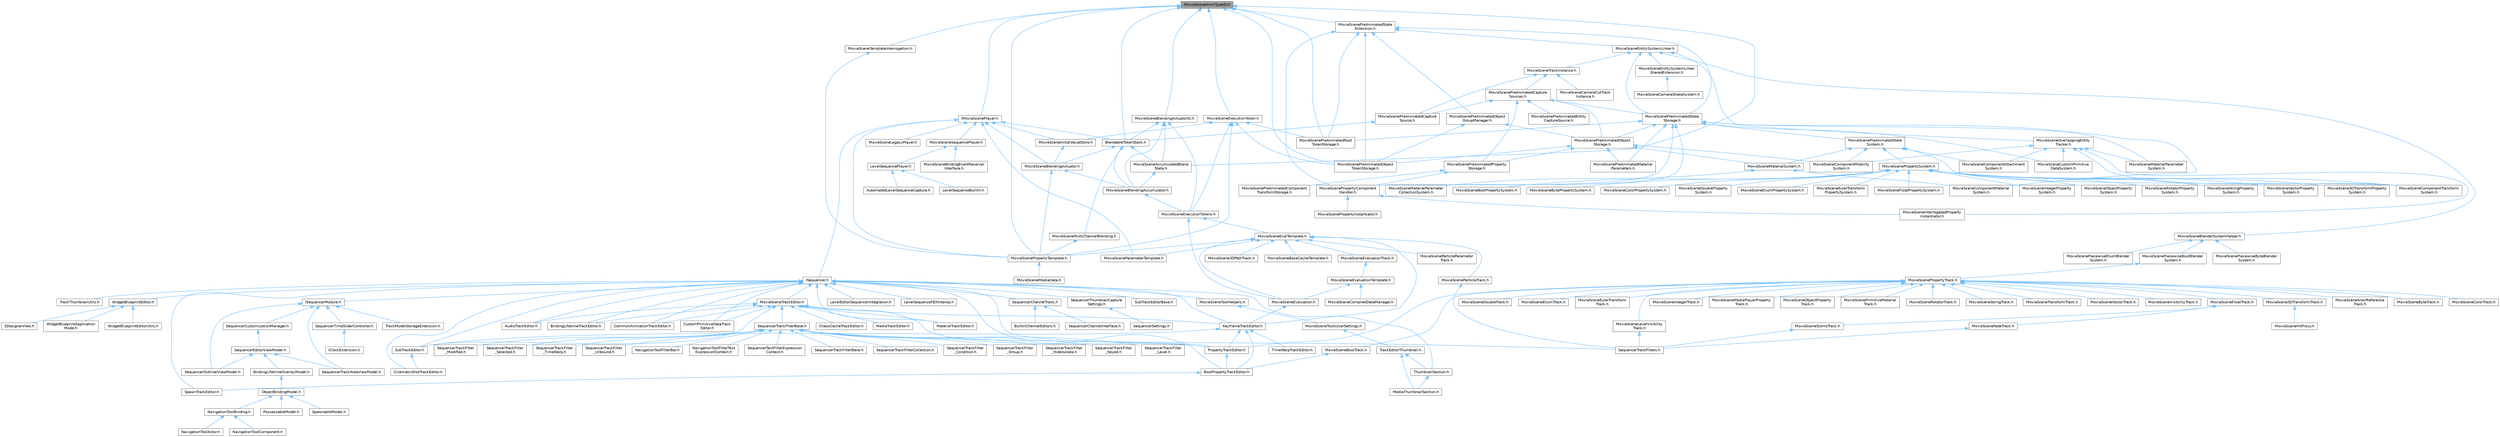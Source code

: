 digraph "MovieSceneAnimTypeID.h"
{
 // INTERACTIVE_SVG=YES
 // LATEX_PDF_SIZE
  bgcolor="transparent";
  edge [fontname=Helvetica,fontsize=10,labelfontname=Helvetica,labelfontsize=10];
  node [fontname=Helvetica,fontsize=10,shape=box,height=0.2,width=0.4];
  Node1 [id="Node000001",label="MovieSceneAnimTypeID.h",height=0.2,width=0.4,color="gray40", fillcolor="grey60", style="filled", fontcolor="black",tooltip=" "];
  Node1 -> Node2 [id="edge1_Node000001_Node000002",dir="back",color="steelblue1",style="solid",tooltip=" "];
  Node2 [id="Node000002",label="BlendableTokenStack.h",height=0.2,width=0.4,color="grey40", fillcolor="white", style="filled",URL="$de/d3e/BlendableTokenStack_8h.html",tooltip=" "];
  Node2 -> Node3 [id="edge2_Node000002_Node000003",dir="back",color="steelblue1",style="solid",tooltip=" "];
  Node3 [id="Node000003",label="MovieSceneAccumulatedBlend\lState.h",height=0.2,width=0.4,color="grey40", fillcolor="white", style="filled",URL="$d6/d13/MovieSceneAccumulatedBlendState_8h.html",tooltip=" "];
  Node3 -> Node4 [id="edge3_Node000003_Node000004",dir="back",color="steelblue1",style="solid",tooltip=" "];
  Node4 [id="Node000004",label="MovieSceneBlendingAccumulator.h",height=0.2,width=0.4,color="grey40", fillcolor="white", style="filled",URL="$db/dc1/MovieSceneBlendingAccumulator_8h.html",tooltip=" "];
  Node4 -> Node5 [id="edge4_Node000004_Node000005",dir="back",color="steelblue1",style="solid",tooltip=" "];
  Node5 [id="Node000005",label="MovieSceneExecutionTokens.h",height=0.2,width=0.4,color="grey40", fillcolor="white", style="filled",URL="$d7/dd2/MovieSceneExecutionTokens_8h.html",tooltip=" "];
  Node5 -> Node6 [id="edge5_Node000005_Node000006",dir="back",color="steelblue1",style="solid",tooltip=" "];
  Node6 [id="Node000006",label="MovieSceneEvalTemplate.h",height=0.2,width=0.4,color="grey40", fillcolor="white", style="filled",URL="$d2/d6c/MovieSceneEvalTemplate_8h.html",tooltip=" "];
  Node6 -> Node7 [id="edge6_Node000006_Node000007",dir="back",color="steelblue1",style="solid",tooltip=" "];
  Node7 [id="Node000007",label="KeyframeTrackEditor.h",height=0.2,width=0.4,color="grey40", fillcolor="white", style="filled",URL="$dd/d47/KeyframeTrackEditor_8h.html",tooltip=" "];
  Node7 -> Node8 [id="edge7_Node000007_Node000008",dir="back",color="steelblue1",style="solid",tooltip=" "];
  Node8 [id="Node000008",label="BoolPropertyTrackEditor.h",height=0.2,width=0.4,color="grey40", fillcolor="white", style="filled",URL="$db/d07/BoolPropertyTrackEditor_8h.html",tooltip=" "];
  Node8 -> Node9 [id="edge8_Node000008_Node000009",dir="back",color="steelblue1",style="solid",tooltip=" "];
  Node9 [id="Node000009",label="SpawnTrackEditor.h",height=0.2,width=0.4,color="grey40", fillcolor="white", style="filled",URL="$d5/dac/SpawnTrackEditor_8h.html",tooltip=" "];
  Node7 -> Node10 [id="edge9_Node000007_Node000010",dir="back",color="steelblue1",style="solid",tooltip=" "];
  Node10 [id="Node000010",label="PropertyTrackEditor.h",height=0.2,width=0.4,color="grey40", fillcolor="white", style="filled",URL="$da/d9a/PropertyTrackEditor_8h.html",tooltip=" "];
  Node10 -> Node8 [id="edge10_Node000010_Node000008",dir="back",color="steelblue1",style="solid",tooltip=" "];
  Node7 -> Node11 [id="edge11_Node000007_Node000011",dir="back",color="steelblue1",style="solid",tooltip=" "];
  Node11 [id="Node000011",label="SubTrackEditor.h",height=0.2,width=0.4,color="grey40", fillcolor="white", style="filled",URL="$d8/d5b/SubTrackEditor_8h.html",tooltip=" "];
  Node11 -> Node12 [id="edge12_Node000011_Node000012",dir="back",color="steelblue1",style="solid",tooltip=" "];
  Node12 [id="Node000012",label="CinematicShotTrackEditor.h",height=0.2,width=0.4,color="grey40", fillcolor="white", style="filled",URL="$d3/d0c/CinematicShotTrackEditor_8h.html",tooltip=" "];
  Node7 -> Node13 [id="edge13_Node000007_Node000013",dir="back",color="steelblue1",style="solid",tooltip=" "];
  Node13 [id="Node000013",label="TimeWarpTrackEditor.h",height=0.2,width=0.4,color="grey40", fillcolor="white", style="filled",URL="$dc/d2e/TimeWarpTrackEditor_8h.html",tooltip=" "];
  Node6 -> Node14 [id="edge14_Node000006_Node000014",dir="back",color="steelblue1",style="solid",tooltip=" "];
  Node14 [id="Node000014",label="MovieScene3DPathTrack.h",height=0.2,width=0.4,color="grey40", fillcolor="white", style="filled",URL="$d3/d57/MovieScene3DPathTrack_8h.html",tooltip=" "];
  Node6 -> Node15 [id="edge15_Node000006_Node000015",dir="back",color="steelblue1",style="solid",tooltip=" "];
  Node15 [id="Node000015",label="MovieSceneBaseCacheTemplate.h",height=0.2,width=0.4,color="grey40", fillcolor="white", style="filled",URL="$da/d0b/MovieSceneBaseCacheTemplate_8h.html",tooltip=" "];
  Node6 -> Node16 [id="edge16_Node000006_Node000016",dir="back",color="steelblue1",style="solid",tooltip=" "];
  Node16 [id="Node000016",label="MovieSceneEvaluation.h",height=0.2,width=0.4,color="grey40", fillcolor="white", style="filled",URL="$dc/ded/MovieSceneEvaluation_8h.html",tooltip=" "];
  Node16 -> Node7 [id="edge17_Node000016_Node000007",dir="back",color="steelblue1",style="solid",tooltip=" "];
  Node6 -> Node17 [id="edge18_Node000006_Node000017",dir="back",color="steelblue1",style="solid",tooltip=" "];
  Node17 [id="Node000017",label="MovieSceneEvaluationTrack.h",height=0.2,width=0.4,color="grey40", fillcolor="white", style="filled",URL="$d1/de1/MovieSceneEvaluationTrack_8h.html",tooltip=" "];
  Node17 -> Node18 [id="edge19_Node000017_Node000018",dir="back",color="steelblue1",style="solid",tooltip=" "];
  Node18 [id="Node000018",label="MovieSceneEvaluationTemplate.h",height=0.2,width=0.4,color="grey40", fillcolor="white", style="filled",URL="$d9/d34/MovieSceneEvaluationTemplate_8h.html",tooltip=" "];
  Node18 -> Node19 [id="edge20_Node000018_Node000019",dir="back",color="steelblue1",style="solid",tooltip=" "];
  Node19 [id="Node000019",label="MovieSceneCompiledDataManager.h",height=0.2,width=0.4,color="grey40", fillcolor="white", style="filled",URL="$d7/d59/MovieSceneCompiledDataManager_8h.html",tooltip=" "];
  Node18 -> Node16 [id="edge21_Node000018_Node000016",dir="back",color="steelblue1",style="solid",tooltip=" "];
  Node6 -> Node20 [id="edge22_Node000006_Node000020",dir="back",color="steelblue1",style="solid",tooltip=" "];
  Node20 [id="Node000020",label="MovieSceneParameterTemplate.h",height=0.2,width=0.4,color="grey40", fillcolor="white", style="filled",URL="$d9/df3/MovieSceneParameterTemplate_8h.html",tooltip=" "];
  Node6 -> Node21 [id="edge23_Node000006_Node000021",dir="back",color="steelblue1",style="solid",tooltip=" "];
  Node21 [id="Node000021",label="MovieSceneParticleParameter\lTrack.h",height=0.2,width=0.4,color="grey40", fillcolor="white", style="filled",URL="$d2/d09/MovieSceneParticleParameterTrack_8h.html",tooltip=" "];
  Node6 -> Node22 [id="edge24_Node000006_Node000022",dir="back",color="steelblue1",style="solid",tooltip=" "];
  Node22 [id="Node000022",label="MovieSceneParticleTrack.h",height=0.2,width=0.4,color="grey40", fillcolor="white", style="filled",URL="$dd/dba/MovieSceneParticleTrack_8h.html",tooltip=" "];
  Node22 -> Node23 [id="edge25_Node000022_Node000023",dir="back",color="steelblue1",style="solid",tooltip=" "];
  Node23 [id="Node000023",label="SequencerTrackFilters.h",height=0.2,width=0.4,color="grey40", fillcolor="white", style="filled",URL="$df/d72/SequencerTrackFilters_8h.html",tooltip=" "];
  Node6 -> Node24 [id="edge26_Node000006_Node000024",dir="back",color="steelblue1",style="solid",tooltip=" "];
  Node24 [id="Node000024",label="MovieScenePropertyTemplate.h",height=0.2,width=0.4,color="grey40", fillcolor="white", style="filled",URL="$d9/d24/MovieScenePropertyTemplate_8h.html",tooltip=" "];
  Node24 -> Node25 [id="edge27_Node000024_Node000025",dir="back",color="steelblue1",style="solid",tooltip=" "];
  Node25 [id="Node000025",label="MovieSceneMediaData.h",height=0.2,width=0.4,color="grey40", fillcolor="white", style="filled",URL="$de/db0/MovieSceneMediaData_8h.html",tooltip=" "];
  Node5 -> Node16 [id="edge28_Node000005_Node000016",dir="back",color="steelblue1",style="solid",tooltip=" "];
  Node2 -> Node4 [id="edge29_Node000002_Node000004",dir="back",color="steelblue1",style="solid",tooltip=" "];
  Node2 -> Node26 [id="edge30_Node000002_Node000026",dir="back",color="steelblue1",style="solid",tooltip=" "];
  Node26 [id="Node000026",label="MovieSceneBlendingActuator.h",height=0.2,width=0.4,color="grey40", fillcolor="white", style="filled",URL="$d8/d5a/MovieSceneBlendingActuator_8h.html",tooltip=" "];
  Node26 -> Node4 [id="edge31_Node000026_Node000004",dir="back",color="steelblue1",style="solid",tooltip=" "];
  Node26 -> Node24 [id="edge32_Node000026_Node000024",dir="back",color="steelblue1",style="solid",tooltip=" "];
  Node2 -> Node27 [id="edge33_Node000002_Node000027",dir="back",color="steelblue1",style="solid",tooltip=" "];
  Node27 [id="Node000027",label="MovieSceneMultiChannelBlending.h",height=0.2,width=0.4,color="grey40", fillcolor="white", style="filled",URL="$d7/d5d/MovieSceneMultiChannelBlending_8h.html",tooltip=" "];
  Node27 -> Node24 [id="edge34_Node000027_Node000024",dir="back",color="steelblue1",style="solid",tooltip=" "];
  Node1 -> Node28 [id="edge35_Node000001_Node000028",dir="back",color="steelblue1",style="solid",tooltip=" "];
  Node28 [id="Node000028",label="IMovieScenePlayer.h",height=0.2,width=0.4,color="grey40", fillcolor="white", style="filled",URL="$d3/d25/IMovieScenePlayer_8h.html",tooltip=" "];
  Node28 -> Node2 [id="edge36_Node000028_Node000002",dir="back",color="steelblue1",style="solid",tooltip=" "];
  Node28 -> Node29 [id="edge37_Node000028_Node000029",dir="back",color="steelblue1",style="solid",tooltip=" "];
  Node29 [id="Node000029",label="ISequencer.h",height=0.2,width=0.4,color="grey40", fillcolor="white", style="filled",URL="$d7/d1d/ISequencer_8h.html",tooltip=" "];
  Node29 -> Node30 [id="edge38_Node000029_Node000030",dir="back",color="steelblue1",style="solid",tooltip=" "];
  Node30 [id="Node000030",label="AudioTrackEditor.h",height=0.2,width=0.4,color="grey40", fillcolor="white", style="filled",URL="$dd/d96/AudioTrackEditor_8h.html",tooltip=" "];
  Node29 -> Node31 [id="edge39_Node000029_Node000031",dir="back",color="steelblue1",style="solid",tooltip=" "];
  Node31 [id="Node000031",label="BindingLifetimeTrackEditor.h",height=0.2,width=0.4,color="grey40", fillcolor="white", style="filled",URL="$db/d3c/BindingLifetimeTrackEditor_8h.html",tooltip=" "];
  Node29 -> Node8 [id="edge40_Node000029_Node000008",dir="back",color="steelblue1",style="solid",tooltip=" "];
  Node29 -> Node12 [id="edge41_Node000029_Node000012",dir="back",color="steelblue1",style="solid",tooltip=" "];
  Node29 -> Node32 [id="edge42_Node000029_Node000032",dir="back",color="steelblue1",style="solid",tooltip=" "];
  Node32 [id="Node000032",label="CommonAnimationTrackEditor.h",height=0.2,width=0.4,color="grey40", fillcolor="white", style="filled",URL="$d9/d6e/CommonAnimationTrackEditor_8h.html",tooltip=" "];
  Node29 -> Node33 [id="edge43_Node000029_Node000033",dir="back",color="steelblue1",style="solid",tooltip=" "];
  Node33 [id="Node000033",label="CustomPrimitiveDataTrack\lEditor.h",height=0.2,width=0.4,color="grey40", fillcolor="white", style="filled",URL="$dc/d8f/CustomPrimitiveDataTrackEditor_8h.html",tooltip=" "];
  Node29 -> Node34 [id="edge44_Node000029_Node000034",dir="back",color="steelblue1",style="solid",tooltip=" "];
  Node34 [id="Node000034",label="ISequencerModule.h",height=0.2,width=0.4,color="grey40", fillcolor="white", style="filled",URL="$d7/d3b/ISequencerModule_8h.html",tooltip=" "];
  Node34 -> Node35 [id="edge45_Node000034_Node000035",dir="back",color="steelblue1",style="solid",tooltip=" "];
  Node35 [id="Node000035",label="SequencerCustomizationManager.h",height=0.2,width=0.4,color="grey40", fillcolor="white", style="filled",URL="$dd/dea/SequencerCustomizationManager_8h.html",tooltip=" "];
  Node35 -> Node36 [id="edge46_Node000035_Node000036",dir="back",color="steelblue1",style="solid",tooltip=" "];
  Node36 [id="Node000036",label="SequencerEditorViewModel.h",height=0.2,width=0.4,color="grey40", fillcolor="white", style="filled",URL="$da/d57/SequencerEditorViewModel_8h.html",tooltip=" "];
  Node36 -> Node37 [id="edge47_Node000036_Node000037",dir="back",color="steelblue1",style="solid",tooltip=" "];
  Node37 [id="Node000037",label="BindingLifetimeOverlayModel.h",height=0.2,width=0.4,color="grey40", fillcolor="white", style="filled",URL="$d2/d69/BindingLifetimeOverlayModel_8h.html",tooltip=" "];
  Node37 -> Node38 [id="edge48_Node000037_Node000038",dir="back",color="steelblue1",style="solid",tooltip=" "];
  Node38 [id="Node000038",label="ObjectBindingModel.h",height=0.2,width=0.4,color="grey40", fillcolor="white", style="filled",URL="$de/dbc/ObjectBindingModel_8h.html",tooltip=" "];
  Node38 -> Node39 [id="edge49_Node000038_Node000039",dir="back",color="steelblue1",style="solid",tooltip=" "];
  Node39 [id="Node000039",label="NavigationToolBinding.h",height=0.2,width=0.4,color="grey40", fillcolor="white", style="filled",URL="$d0/db5/NavigationToolBinding_8h.html",tooltip=" "];
  Node39 -> Node40 [id="edge50_Node000039_Node000040",dir="back",color="steelblue1",style="solid",tooltip=" "];
  Node40 [id="Node000040",label="NavigationToolActor.h",height=0.2,width=0.4,color="grey40", fillcolor="white", style="filled",URL="$d6/da8/NavigationToolActor_8h.html",tooltip=" "];
  Node39 -> Node41 [id="edge51_Node000039_Node000041",dir="back",color="steelblue1",style="solid",tooltip=" "];
  Node41 [id="Node000041",label="NavigationToolComponent.h",height=0.2,width=0.4,color="grey40", fillcolor="white", style="filled",URL="$d7/dfc/NavigationToolComponent_8h.html",tooltip=" "];
  Node38 -> Node42 [id="edge52_Node000038_Node000042",dir="back",color="steelblue1",style="solid",tooltip=" "];
  Node42 [id="Node000042",label="PossessableModel.h",height=0.2,width=0.4,color="grey40", fillcolor="white", style="filled",URL="$d5/d01/PossessableModel_8h.html",tooltip=" "];
  Node38 -> Node43 [id="edge53_Node000038_Node000043",dir="back",color="steelblue1",style="solid",tooltip=" "];
  Node43 [id="Node000043",label="SpawnableModel.h",height=0.2,width=0.4,color="grey40", fillcolor="white", style="filled",URL="$d0/dd5/SpawnableModel_8h.html",tooltip=" "];
  Node36 -> Node44 [id="edge54_Node000036_Node000044",dir="back",color="steelblue1",style="solid",tooltip=" "];
  Node44 [id="Node000044",label="SequencerOutlinerViewModel.h",height=0.2,width=0.4,color="grey40", fillcolor="white", style="filled",URL="$da/d12/SequencerOutlinerViewModel_8h.html",tooltip=" "];
  Node36 -> Node45 [id="edge55_Node000036_Node000045",dir="back",color="steelblue1",style="solid",tooltip=" "];
  Node45 [id="Node000045",label="SequencerTrackAreaViewModel.h",height=0.2,width=0.4,color="grey40", fillcolor="white", style="filled",URL="$d9/dd2/SequencerTrackAreaViewModel_8h.html",tooltip=" "];
  Node34 -> Node44 [id="edge56_Node000034_Node000044",dir="back",color="steelblue1",style="solid",tooltip=" "];
  Node34 -> Node46 [id="edge57_Node000034_Node000046",dir="back",color="steelblue1",style="solid",tooltip=" "];
  Node46 [id="Node000046",label="SequencerTimeSliderController.h",height=0.2,width=0.4,color="grey40", fillcolor="white", style="filled",URL="$d3/d54/SequencerTimeSliderController_8h.html",tooltip=" "];
  Node46 -> Node47 [id="edge58_Node000046_Node000047",dir="back",color="steelblue1",style="solid",tooltip=" "];
  Node47 [id="Node000047",label="IClockExtension.h",height=0.2,width=0.4,color="grey40", fillcolor="white", style="filled",URL="$d1/d52/IClockExtension_8h.html",tooltip=" "];
  Node34 -> Node45 [id="edge59_Node000034_Node000045",dir="back",color="steelblue1",style="solid",tooltip=" "];
  Node34 -> Node48 [id="edge60_Node000034_Node000048",dir="back",color="steelblue1",style="solid",tooltip=" "];
  Node48 [id="Node000048",label="TrackModelStorageExtension.h",height=0.2,width=0.4,color="grey40", fillcolor="white", style="filled",URL="$d8/d98/TrackModelStorageExtension_8h.html",tooltip=" "];
  Node29 -> Node7 [id="edge61_Node000029_Node000007",dir="back",color="steelblue1",style="solid",tooltip=" "];
  Node29 -> Node49 [id="edge62_Node000029_Node000049",dir="back",color="steelblue1",style="solid",tooltip=" "];
  Node49 [id="Node000049",label="LevelEditorSequencerIntegration.h",height=0.2,width=0.4,color="grey40", fillcolor="white", style="filled",URL="$d5/d15/LevelEditorSequencerIntegration_8h.html",tooltip=" "];
  Node29 -> Node50 [id="edge63_Node000029_Node000050",dir="back",color="steelblue1",style="solid",tooltip=" "];
  Node50 [id="Node000050",label="LevelSequenceFBXInterop.h",height=0.2,width=0.4,color="grey40", fillcolor="white", style="filled",URL="$d7/d4f/LevelSequenceFBXInterop_8h.html",tooltip=" "];
  Node29 -> Node51 [id="edge64_Node000029_Node000051",dir="back",color="steelblue1",style="solid",tooltip=" "];
  Node51 [id="Node000051",label="MaterialTrackEditor.h",height=0.2,width=0.4,color="grey40", fillcolor="white", style="filled",URL="$d1/d9f/MaterialTrackEditor_8h.html",tooltip=" "];
  Node29 -> Node52 [id="edge65_Node000029_Node000052",dir="back",color="steelblue1",style="solid",tooltip=" "];
  Node52 [id="Node000052",label="MovieSceneToolHelpers.h",height=0.2,width=0.4,color="grey40", fillcolor="white", style="filled",URL="$d4/d0e/MovieSceneToolHelpers_8h.html",tooltip=" "];
  Node52 -> Node53 [id="edge66_Node000052_Node000053",dir="back",color="steelblue1",style="solid",tooltip=" "];
  Node53 [id="Node000053",label="MovieSceneToolsUserSettings.h",height=0.2,width=0.4,color="grey40", fillcolor="white", style="filled",URL="$d5/dab/MovieSceneToolsUserSettings_8h.html",tooltip=" "];
  Node53 -> Node54 [id="edge67_Node000053_Node000054",dir="back",color="steelblue1",style="solid",tooltip=" "];
  Node54 [id="Node000054",label="TrackEditorThumbnail.h",height=0.2,width=0.4,color="grey40", fillcolor="white", style="filled",URL="$d6/d44/TrackEditorThumbnail_8h.html",tooltip=" "];
  Node54 -> Node55 [id="edge68_Node000054_Node000055",dir="back",color="steelblue1",style="solid",tooltip=" "];
  Node55 [id="Node000055",label="MediaThumbnailSection.h",height=0.2,width=0.4,color="grey40", fillcolor="white", style="filled",URL="$d8/dfe/MediaThumbnailSection_8h.html",tooltip=" "];
  Node54 -> Node56 [id="edge69_Node000054_Node000056",dir="back",color="steelblue1",style="solid",tooltip=" "];
  Node56 [id="Node000056",label="ThumbnailSection.h",height=0.2,width=0.4,color="grey40", fillcolor="white", style="filled",URL="$de/daf/ThumbnailSection_8h.html",tooltip=" "];
  Node56 -> Node55 [id="edge70_Node000056_Node000055",dir="back",color="steelblue1",style="solid",tooltip=" "];
  Node29 -> Node57 [id="edge71_Node000029_Node000057",dir="back",color="steelblue1",style="solid",tooltip=" "];
  Node57 [id="Node000057",label="MovieSceneTrackEditor.h",height=0.2,width=0.4,color="grey40", fillcolor="white", style="filled",URL="$db/d6c/MovieSceneTrackEditor_8h.html",tooltip=" "];
  Node57 -> Node30 [id="edge72_Node000057_Node000030",dir="back",color="steelblue1",style="solid",tooltip=" "];
  Node57 -> Node31 [id="edge73_Node000057_Node000031",dir="back",color="steelblue1",style="solid",tooltip=" "];
  Node57 -> Node58 [id="edge74_Node000057_Node000058",dir="back",color="steelblue1",style="solid",tooltip=" "];
  Node58 [id="Node000058",label="ChaosCacheTrackEditor.h",height=0.2,width=0.4,color="grey40", fillcolor="white", style="filled",URL="$db/d36/ChaosCacheTrackEditor_8h.html",tooltip=" "];
  Node57 -> Node32 [id="edge75_Node000057_Node000032",dir="back",color="steelblue1",style="solid",tooltip=" "];
  Node57 -> Node33 [id="edge76_Node000057_Node000033",dir="back",color="steelblue1",style="solid",tooltip=" "];
  Node57 -> Node7 [id="edge77_Node000057_Node000007",dir="back",color="steelblue1",style="solid",tooltip=" "];
  Node57 -> Node51 [id="edge78_Node000057_Node000051",dir="back",color="steelblue1",style="solid",tooltip=" "];
  Node57 -> Node59 [id="edge79_Node000057_Node000059",dir="back",color="steelblue1",style="solid",tooltip=" "];
  Node59 [id="Node000059",label="MediaTrackEditor.h",height=0.2,width=0.4,color="grey40", fillcolor="white", style="filled",URL="$d0/d41/MediaTrackEditor_8h.html",tooltip=" "];
  Node57 -> Node10 [id="edge80_Node000057_Node000010",dir="back",color="steelblue1",style="solid",tooltip=" "];
  Node57 -> Node60 [id="edge81_Node000057_Node000060",dir="back",color="steelblue1",style="solid",tooltip=" "];
  Node60 [id="Node000060",label="SequencerTrackFilterBase.h",height=0.2,width=0.4,color="grey40", fillcolor="white", style="filled",URL="$d8/def/Filters_2SequencerTrackFilterBase_8h.html",tooltip=" "];
  Node60 -> Node61 [id="edge82_Node000060_Node000061",dir="back",color="steelblue1",style="solid",tooltip=" "];
  Node61 [id="Node000061",label="NavigationToolFilterBar.h",height=0.2,width=0.4,color="grey40", fillcolor="white", style="filled",URL="$df/d14/NavigationToolFilterBar_8h.html",tooltip=" "];
  Node60 -> Node62 [id="edge83_Node000060_Node000062",dir="back",color="steelblue1",style="solid",tooltip=" "];
  Node62 [id="Node000062",label="NavigationToolFilterText\lExpressionContext.h",height=0.2,width=0.4,color="grey40", fillcolor="white", style="filled",URL="$d8/dd2/NavigationToolFilterTextExpressionContext_8h.html",tooltip=" "];
  Node60 -> Node63 [id="edge84_Node000060_Node000063",dir="back",color="steelblue1",style="solid",tooltip=" "];
  Node63 [id="Node000063",label="SequencerTextFilterExpression\lContext.h",height=0.2,width=0.4,color="grey40", fillcolor="white", style="filled",URL="$d0/d9f/SequencerTextFilterExpressionContext_8h.html",tooltip=" "];
  Node60 -> Node64 [id="edge85_Node000060_Node000064",dir="back",color="steelblue1",style="solid",tooltip=" "];
  Node64 [id="Node000064",label="SequencerTrackFilterBase.h",height=0.2,width=0.4,color="grey40", fillcolor="white", style="filled",URL="$d8/d4d/SequencerTrackFilterBase_8h.html",tooltip=" "];
  Node60 -> Node65 [id="edge86_Node000060_Node000065",dir="back",color="steelblue1",style="solid",tooltip=" "];
  Node65 [id="Node000065",label="SequencerTrackFilterCollection.h",height=0.2,width=0.4,color="grey40", fillcolor="white", style="filled",URL="$d8/de2/SequencerTrackFilterCollection_8h.html",tooltip=" "];
  Node60 -> Node66 [id="edge87_Node000060_Node000066",dir="back",color="steelblue1",style="solid",tooltip=" "];
  Node66 [id="Node000066",label="SequencerTrackFilter\l_Condition.h",height=0.2,width=0.4,color="grey40", fillcolor="white", style="filled",URL="$df/d17/SequencerTrackFilter__Condition_8h.html",tooltip=" "];
  Node60 -> Node67 [id="edge88_Node000060_Node000067",dir="back",color="steelblue1",style="solid",tooltip=" "];
  Node67 [id="Node000067",label="SequencerTrackFilter\l_Group.h",height=0.2,width=0.4,color="grey40", fillcolor="white", style="filled",URL="$da/dea/SequencerTrackFilter__Group_8h.html",tooltip=" "];
  Node60 -> Node68 [id="edge89_Node000060_Node000068",dir="back",color="steelblue1",style="solid",tooltip=" "];
  Node68 [id="Node000068",label="SequencerTrackFilter\l_HideIsolate.h",height=0.2,width=0.4,color="grey40", fillcolor="white", style="filled",URL="$d3/d55/SequencerTrackFilter__HideIsolate_8h.html",tooltip=" "];
  Node60 -> Node69 [id="edge90_Node000060_Node000069",dir="back",color="steelblue1",style="solid",tooltip=" "];
  Node69 [id="Node000069",label="SequencerTrackFilter\l_Keyed.h",height=0.2,width=0.4,color="grey40", fillcolor="white", style="filled",URL="$d4/d2d/SequencerTrackFilter__Keyed_8h.html",tooltip=" "];
  Node60 -> Node70 [id="edge91_Node000060_Node000070",dir="back",color="steelblue1",style="solid",tooltip=" "];
  Node70 [id="Node000070",label="SequencerTrackFilter\l_Level.h",height=0.2,width=0.4,color="grey40", fillcolor="white", style="filled",URL="$d2/d6c/SequencerTrackFilter__Level_8h.html",tooltip=" "];
  Node60 -> Node71 [id="edge92_Node000060_Node000071",dir="back",color="steelblue1",style="solid",tooltip=" "];
  Node71 [id="Node000071",label="SequencerTrackFilter\l_Modified.h",height=0.2,width=0.4,color="grey40", fillcolor="white", style="filled",URL="$d0/dd9/SequencerTrackFilter__Modified_8h.html",tooltip=" "];
  Node60 -> Node72 [id="edge93_Node000060_Node000072",dir="back",color="steelblue1",style="solid",tooltip=" "];
  Node72 [id="Node000072",label="SequencerTrackFilter\l_Selected.h",height=0.2,width=0.4,color="grey40", fillcolor="white", style="filled",URL="$dc/d54/SequencerTrackFilter__Selected_8h.html",tooltip=" "];
  Node60 -> Node73 [id="edge94_Node000060_Node000073",dir="back",color="steelblue1",style="solid",tooltip=" "];
  Node73 [id="Node000073",label="SequencerTrackFilter\l_TimeWarp.h",height=0.2,width=0.4,color="grey40", fillcolor="white", style="filled",URL="$d6/dd0/SequencerTrackFilter__TimeWarp_8h.html",tooltip=" "];
  Node60 -> Node74 [id="edge95_Node000060_Node000074",dir="back",color="steelblue1",style="solid",tooltip=" "];
  Node74 [id="Node000074",label="SequencerTrackFilter\l_Unbound.h",height=0.2,width=0.4,color="grey40", fillcolor="white", style="filled",URL="$d0/dd1/SequencerTrackFilter__Unbound_8h.html",tooltip=" "];
  Node60 -> Node23 [id="edge96_Node000060_Node000023",dir="back",color="steelblue1",style="solid",tooltip=" "];
  Node57 -> Node11 [id="edge97_Node000057_Node000011",dir="back",color="steelblue1",style="solid",tooltip=" "];
  Node29 -> Node10 [id="edge98_Node000029_Node000010",dir="back",color="steelblue1",style="solid",tooltip=" "];
  Node29 -> Node75 [id="edge99_Node000029_Node000075",dir="back",color="steelblue1",style="solid",tooltip=" "];
  Node75 [id="Node000075",label="SequencerChannelTraits.h",height=0.2,width=0.4,color="grey40", fillcolor="white", style="filled",URL="$d6/db9/SequencerChannelTraits_8h.html",tooltip=" "];
  Node75 -> Node76 [id="edge100_Node000075_Node000076",dir="back",color="steelblue1",style="solid",tooltip=" "];
  Node76 [id="Node000076",label="BuiltInChannelEditors.h",height=0.2,width=0.4,color="grey40", fillcolor="white", style="filled",URL="$df/daf/BuiltInChannelEditors_8h.html",tooltip=" "];
  Node75 -> Node77 [id="edge101_Node000075_Node000077",dir="back",color="steelblue1",style="solid",tooltip=" "];
  Node77 [id="Node000077",label="SequencerChannelInterface.h",height=0.2,width=0.4,color="grey40", fillcolor="white", style="filled",URL="$da/d51/SequencerChannelInterface_8h.html",tooltip=" "];
  Node29 -> Node78 [id="edge102_Node000029_Node000078",dir="back",color="steelblue1",style="solid",tooltip=" "];
  Node78 [id="Node000078",label="SequencerThumbnailCapture\lSettings.h",height=0.2,width=0.4,color="grey40", fillcolor="white", style="filled",URL="$de/d05/SequencerThumbnailCaptureSettings_8h.html",tooltip=" "];
  Node78 -> Node79 [id="edge103_Node000078_Node000079",dir="back",color="steelblue1",style="solid",tooltip=" "];
  Node79 [id="Node000079",label="SequencerSettings.h",height=0.2,width=0.4,color="grey40", fillcolor="white", style="filled",URL="$d1/d46/SequencerSettings_8h.html",tooltip=" "];
  Node29 -> Node9 [id="edge104_Node000029_Node000009",dir="back",color="steelblue1",style="solid",tooltip=" "];
  Node29 -> Node11 [id="edge105_Node000029_Node000011",dir="back",color="steelblue1",style="solid",tooltip=" "];
  Node29 -> Node80 [id="edge106_Node000029_Node000080",dir="back",color="steelblue1",style="solid",tooltip=" "];
  Node80 [id="Node000080",label="SubTrackEditorBase.h",height=0.2,width=0.4,color="grey40", fillcolor="white", style="filled",URL="$db/d33/SubTrackEditorBase_8h.html",tooltip=" "];
  Node29 -> Node56 [id="edge107_Node000029_Node000056",dir="back",color="steelblue1",style="solid",tooltip=" "];
  Node29 -> Node81 [id="edge108_Node000029_Node000081",dir="back",color="steelblue1",style="solid",tooltip=" "];
  Node81 [id="Node000081",label="TrackThumbnailUtils.h",height=0.2,width=0.4,color="grey40", fillcolor="white", style="filled",URL="$dc/df4/TrackThumbnailUtils_8h.html",tooltip=" "];
  Node29 -> Node82 [id="edge109_Node000029_Node000082",dir="back",color="steelblue1",style="solid",tooltip=" "];
  Node82 [id="Node000082",label="WidgetBlueprintEditor.h",height=0.2,width=0.4,color="grey40", fillcolor="white", style="filled",URL="$d6/d04/WidgetBlueprintEditor_8h.html",tooltip=" "];
  Node82 -> Node83 [id="edge110_Node000082_Node000083",dir="back",color="steelblue1",style="solid",tooltip=" "];
  Node83 [id="Node000083",label="SDesignerView.h",height=0.2,width=0.4,color="grey40", fillcolor="white", style="filled",URL="$d2/d14/SDesignerView_8h.html",tooltip=" "];
  Node82 -> Node84 [id="edge111_Node000082_Node000084",dir="back",color="steelblue1",style="solid",tooltip=" "];
  Node84 [id="Node000084",label="WidgetBlueprintApplication\lMode.h",height=0.2,width=0.4,color="grey40", fillcolor="white", style="filled",URL="$d3/d40/WidgetBlueprintApplicationMode_8h.html",tooltip=" "];
  Node82 -> Node85 [id="edge112_Node000082_Node000085",dir="back",color="steelblue1",style="solid",tooltip=" "];
  Node85 [id="Node000085",label="WidgetBlueprintEditorUtils.h",height=0.2,width=0.4,color="grey40", fillcolor="white", style="filled",URL="$d9/df7/WidgetBlueprintEditorUtils_8h.html",tooltip=" "];
  Node28 -> Node26 [id="edge113_Node000028_Node000026",dir="back",color="steelblue1",style="solid",tooltip=" "];
  Node28 -> Node86 [id="edge114_Node000028_Node000086",dir="back",color="steelblue1",style="solid",tooltip=" "];
  Node86 [id="Node000086",label="MovieSceneInitialValueStore.h",height=0.2,width=0.4,color="grey40", fillcolor="white", style="filled",URL="$db/dc0/MovieSceneInitialValueStore_8h.html",tooltip=" "];
  Node86 -> Node26 [id="edge115_Node000086_Node000026",dir="back",color="steelblue1",style="solid",tooltip=" "];
  Node28 -> Node87 [id="edge116_Node000028_Node000087",dir="back",color="steelblue1",style="solid",tooltip=" "];
  Node87 [id="Node000087",label="MovieSceneLegacyPlayer.h",height=0.2,width=0.4,color="grey40", fillcolor="white", style="filled",URL="$d7/dfb/MovieSceneLegacyPlayer_8h.html",tooltip=" "];
  Node28 -> Node20 [id="edge117_Node000028_Node000020",dir="back",color="steelblue1",style="solid",tooltip=" "];
  Node28 -> Node24 [id="edge118_Node000028_Node000024",dir="back",color="steelblue1",style="solid",tooltip=" "];
  Node28 -> Node88 [id="edge119_Node000028_Node000088",dir="back",color="steelblue1",style="solid",tooltip=" "];
  Node88 [id="Node000088",label="MovieSceneSequencePlayer.h",height=0.2,width=0.4,color="grey40", fillcolor="white", style="filled",URL="$d3/d08/MovieSceneSequencePlayer_8h.html",tooltip=" "];
  Node88 -> Node89 [id="edge120_Node000088_Node000089",dir="back",color="steelblue1",style="solid",tooltip=" "];
  Node89 [id="Node000089",label="LevelSequencePlayer.h",height=0.2,width=0.4,color="grey40", fillcolor="white", style="filled",URL="$d0/d5e/LevelSequencePlayer_8h.html",tooltip=" "];
  Node89 -> Node90 [id="edge121_Node000089_Node000090",dir="back",color="steelblue1",style="solid",tooltip=" "];
  Node90 [id="Node000090",label="AutomatedLevelSequenceCapture.h",height=0.2,width=0.4,color="grey40", fillcolor="white", style="filled",URL="$d4/d3e/AutomatedLevelSequenceCapture_8h.html",tooltip=" "];
  Node89 -> Node91 [id="edge122_Node000089_Node000091",dir="back",color="steelblue1",style="solid",tooltip=" "];
  Node91 [id="Node000091",label="LevelSequenceBurnIn.h",height=0.2,width=0.4,color="grey40", fillcolor="white", style="filled",URL="$d2/d6b/LevelSequenceBurnIn_8h.html",tooltip=" "];
  Node88 -> Node92 [id="edge123_Node000088_Node000092",dir="back",color="steelblue1",style="solid",tooltip=" "];
  Node92 [id="Node000092",label="MovieSceneBindingEventReceiver\lInterface.h",height=0.2,width=0.4,color="grey40", fillcolor="white", style="filled",URL="$df/d39/MovieSceneBindingEventReceiverInterface_8h.html",tooltip=" "];
  Node1 -> Node3 [id="edge124_Node000001_Node000003",dir="back",color="steelblue1",style="solid",tooltip=" "];
  Node1 -> Node93 [id="edge125_Node000001_Node000093",dir="back",color="steelblue1",style="solid",tooltip=" "];
  Node93 [id="Node000093",label="MovieSceneBlendingActuatorID.h",height=0.2,width=0.4,color="grey40", fillcolor="white", style="filled",URL="$d3/d8f/MovieSceneBlendingActuatorID_8h.html",tooltip=" "];
  Node93 -> Node2 [id="edge126_Node000093_Node000002",dir="back",color="steelblue1",style="solid",tooltip=" "];
  Node93 -> Node3 [id="edge127_Node000093_Node000003",dir="back",color="steelblue1",style="solid",tooltip=" "];
  Node93 -> Node4 [id="edge128_Node000093_Node000004",dir="back",color="steelblue1",style="solid",tooltip=" "];
  Node93 -> Node5 [id="edge129_Node000093_Node000005",dir="back",color="steelblue1",style="solid",tooltip=" "];
  Node1 -> Node94 [id="edge130_Node000001_Node000094",dir="back",color="steelblue1",style="solid",tooltip=" "];
  Node94 [id="Node000094",label="MovieSceneExecutionToken.h",height=0.2,width=0.4,color="grey40", fillcolor="white", style="filled",URL="$da/d37/MovieSceneExecutionToken_8h.html",tooltip=" "];
  Node94 -> Node5 [id="edge131_Node000094_Node000005",dir="back",color="steelblue1",style="solid",tooltip=" "];
  Node94 -> Node86 [id="edge132_Node000094_Node000086",dir="back",color="steelblue1",style="solid",tooltip=" "];
  Node94 -> Node95 [id="edge133_Node000094_Node000095",dir="back",color="steelblue1",style="solid",tooltip=" "];
  Node95 [id="Node000095",label="MovieScenePreAnimatedObject\lTokenStorage.h",height=0.2,width=0.4,color="grey40", fillcolor="white", style="filled",URL="$dc/d07/MovieScenePreAnimatedObjectTokenStorage_8h.html",tooltip=" "];
  Node94 -> Node96 [id="edge134_Node000094_Node000096",dir="back",color="steelblue1",style="solid",tooltip=" "];
  Node96 [id="Node000096",label="MovieScenePreAnimatedRoot\lTokenStorage.h",height=0.2,width=0.4,color="grey40", fillcolor="white", style="filled",URL="$d1/db6/MovieScenePreAnimatedRootTokenStorage_8h.html",tooltip=" "];
  Node94 -> Node24 [id="edge135_Node000094_Node000024",dir="back",color="steelblue1",style="solid",tooltip=" "];
  Node1 -> Node95 [id="edge136_Node000001_Node000095",dir="back",color="steelblue1",style="solid",tooltip=" "];
  Node1 -> Node96 [id="edge137_Node000001_Node000096",dir="back",color="steelblue1",style="solid",tooltip=" "];
  Node1 -> Node97 [id="edge138_Node000001_Node000097",dir="back",color="steelblue1",style="solid",tooltip=" "];
  Node97 [id="Node000097",label="MovieScenePreAnimatedState\lExtension.h",height=0.2,width=0.4,color="grey40", fillcolor="white", style="filled",URL="$dc/de7/MovieScenePreAnimatedStateExtension_8h.html",tooltip=" "];
  Node97 -> Node98 [id="edge139_Node000097_Node000098",dir="back",color="steelblue1",style="solid",tooltip=" "];
  Node98 [id="Node000098",label="MovieSceneEntitySystemLinker.h",height=0.2,width=0.4,color="grey40", fillcolor="white", style="filled",URL="$d9/d16/MovieSceneEntitySystemLinker_8h.html",tooltip=" "];
  Node98 -> Node99 [id="edge140_Node000098_Node000099",dir="back",color="steelblue1",style="solid",tooltip=" "];
  Node99 [id="Node000099",label="MovieSceneBlenderSystemHelper.h",height=0.2,width=0.4,color="grey40", fillcolor="white", style="filled",URL="$d5/d47/MovieSceneBlenderSystemHelper_8h.html",tooltip=" "];
  Node99 -> Node100 [id="edge141_Node000099_Node000100",dir="back",color="steelblue1",style="solid",tooltip=" "];
  Node100 [id="Node000100",label="MovieScenePiecewiseBoolBlender\lSystem.h",height=0.2,width=0.4,color="grey40", fillcolor="white", style="filled",URL="$d7/d27/MovieScenePiecewiseBoolBlenderSystem_8h.html",tooltip=" "];
  Node100 -> Node101 [id="edge142_Node000100_Node000101",dir="back",color="steelblue1",style="solid",tooltip=" "];
  Node101 [id="Node000101",label="MovieScenePropertyTrack.h",height=0.2,width=0.4,color="grey40", fillcolor="white", style="filled",URL="$da/d0c/MovieScenePropertyTrack_8h.html",tooltip=" "];
  Node101 -> Node102 [id="edge143_Node000101_Node000102",dir="back",color="steelblue1",style="solid",tooltip=" "];
  Node102 [id="Node000102",label="MovieScene3DTransformTrack.h",height=0.2,width=0.4,color="grey40", fillcolor="white", style="filled",URL="$d9/d06/MovieScene3DTransformTrack_8h.html",tooltip=" "];
  Node102 -> Node103 [id="edge144_Node000102_Node000103",dir="back",color="steelblue1",style="solid",tooltip=" "];
  Node103 [id="Node000103",label="MovieSceneHitProxy.h",height=0.2,width=0.4,color="grey40", fillcolor="white", style="filled",URL="$d0/d01/MovieSceneHitProxy_8h.html",tooltip=" "];
  Node101 -> Node104 [id="edge145_Node000101_Node000104",dir="back",color="steelblue1",style="solid",tooltip=" "];
  Node104 [id="Node000104",label="MovieSceneActorReference\lTrack.h",height=0.2,width=0.4,color="grey40", fillcolor="white", style="filled",URL="$d9/d9b/MovieSceneActorReferenceTrack_8h.html",tooltip=" "];
  Node101 -> Node105 [id="edge146_Node000101_Node000105",dir="back",color="steelblue1",style="solid",tooltip=" "];
  Node105 [id="Node000105",label="MovieSceneBoolTrack.h",height=0.2,width=0.4,color="grey40", fillcolor="white", style="filled",URL="$d7/ddf/MovieSceneBoolTrack_8h.html",tooltip=" "];
  Node105 -> Node8 [id="edge147_Node000105_Node000008",dir="back",color="steelblue1",style="solid",tooltip=" "];
  Node101 -> Node106 [id="edge148_Node000101_Node000106",dir="back",color="steelblue1",style="solid",tooltip=" "];
  Node106 [id="Node000106",label="MovieSceneByteTrack.h",height=0.2,width=0.4,color="grey40", fillcolor="white", style="filled",URL="$dc/d79/MovieSceneByteTrack_8h.html",tooltip=" "];
  Node101 -> Node107 [id="edge149_Node000101_Node000107",dir="back",color="steelblue1",style="solid",tooltip=" "];
  Node107 [id="Node000107",label="MovieSceneColorTrack.h",height=0.2,width=0.4,color="grey40", fillcolor="white", style="filled",URL="$d8/df9/MovieSceneColorTrack_8h.html",tooltip=" "];
  Node101 -> Node108 [id="edge150_Node000101_Node000108",dir="back",color="steelblue1",style="solid",tooltip=" "];
  Node108 [id="Node000108",label="MovieSceneDoubleTrack.h",height=0.2,width=0.4,color="grey40", fillcolor="white", style="filled",URL="$de/d31/MovieSceneDoubleTrack_8h.html",tooltip=" "];
  Node101 -> Node109 [id="edge151_Node000101_Node000109",dir="back",color="steelblue1",style="solid",tooltip=" "];
  Node109 [id="Node000109",label="MovieSceneEnumTrack.h",height=0.2,width=0.4,color="grey40", fillcolor="white", style="filled",URL="$d6/d95/MovieSceneEnumTrack_8h.html",tooltip=" "];
  Node101 -> Node110 [id="edge152_Node000101_Node000110",dir="back",color="steelblue1",style="solid",tooltip=" "];
  Node110 [id="Node000110",label="MovieSceneEulerTransform\lTrack.h",height=0.2,width=0.4,color="grey40", fillcolor="white", style="filled",URL="$d7/d3a/MovieSceneEulerTransformTrack_8h.html",tooltip=" "];
  Node101 -> Node111 [id="edge153_Node000101_Node000111",dir="back",color="steelblue1",style="solid",tooltip=" "];
  Node111 [id="Node000111",label="MovieSceneFloatTrack.h",height=0.2,width=0.4,color="grey40", fillcolor="white", style="filled",URL="$dc/d88/MovieSceneFloatTrack_8h.html",tooltip=" "];
  Node111 -> Node112 [id="edge154_Node000111_Node000112",dir="back",color="steelblue1",style="solid",tooltip=" "];
  Node112 [id="Node000112",label="MovieSceneFadeTrack.h",height=0.2,width=0.4,color="grey40", fillcolor="white", style="filled",URL="$d3/dd6/MovieSceneFadeTrack_8h.html",tooltip=" "];
  Node112 -> Node23 [id="edge155_Node000112_Node000023",dir="back",color="steelblue1",style="solid",tooltip=" "];
  Node111 -> Node113 [id="edge156_Node000111_Node000113",dir="back",color="steelblue1",style="solid",tooltip=" "];
  Node113 [id="Node000113",label="MovieSceneSlomoTrack.h",height=0.2,width=0.4,color="grey40", fillcolor="white", style="filled",URL="$d3/d88/MovieSceneSlomoTrack_8h.html",tooltip=" "];
  Node113 -> Node23 [id="edge157_Node000113_Node000023",dir="back",color="steelblue1",style="solid",tooltip=" "];
  Node101 -> Node114 [id="edge158_Node000101_Node000114",dir="back",color="steelblue1",style="solid",tooltip=" "];
  Node114 [id="Node000114",label="MovieSceneIntegerTrack.h",height=0.2,width=0.4,color="grey40", fillcolor="white", style="filled",URL="$d9/d1a/MovieSceneIntegerTrack_8h.html",tooltip=" "];
  Node101 -> Node115 [id="edge159_Node000101_Node000115",dir="back",color="steelblue1",style="solid",tooltip=" "];
  Node115 [id="Node000115",label="MovieSceneLevelVisibility\lTrack.h",height=0.2,width=0.4,color="grey40", fillcolor="white", style="filled",URL="$d8/dae/MovieSceneLevelVisibilityTrack_8h.html",tooltip=" "];
  Node115 -> Node23 [id="edge160_Node000115_Node000023",dir="back",color="steelblue1",style="solid",tooltip=" "];
  Node101 -> Node116 [id="edge161_Node000101_Node000116",dir="back",color="steelblue1",style="solid",tooltip=" "];
  Node116 [id="Node000116",label="MovieSceneMediaPlayerProperty\lTrack.h",height=0.2,width=0.4,color="grey40", fillcolor="white", style="filled",URL="$d4/da1/MovieSceneMediaPlayerPropertyTrack_8h.html",tooltip=" "];
  Node101 -> Node117 [id="edge162_Node000101_Node000117",dir="back",color="steelblue1",style="solid",tooltip=" "];
  Node117 [id="Node000117",label="MovieSceneObjectProperty\lTrack.h",height=0.2,width=0.4,color="grey40", fillcolor="white", style="filled",URL="$dc/da9/MovieSceneObjectPropertyTrack_8h.html",tooltip=" "];
  Node101 -> Node118 [id="edge163_Node000101_Node000118",dir="back",color="steelblue1",style="solid",tooltip=" "];
  Node118 [id="Node000118",label="MovieScenePrimitiveMaterial\lTrack.h",height=0.2,width=0.4,color="grey40", fillcolor="white", style="filled",URL="$dc/dc4/MovieScenePrimitiveMaterialTrack_8h.html",tooltip=" "];
  Node101 -> Node119 [id="edge164_Node000101_Node000119",dir="back",color="steelblue1",style="solid",tooltip=" "];
  Node119 [id="Node000119",label="MovieSceneRotatorTrack.h",height=0.2,width=0.4,color="grey40", fillcolor="white", style="filled",URL="$d3/d8f/MovieSceneRotatorTrack_8h.html",tooltip=" "];
  Node101 -> Node120 [id="edge165_Node000101_Node000120",dir="back",color="steelblue1",style="solid",tooltip=" "];
  Node120 [id="Node000120",label="MovieSceneStringTrack.h",height=0.2,width=0.4,color="grey40", fillcolor="white", style="filled",URL="$dd/d54/MovieSceneStringTrack_8h.html",tooltip=" "];
  Node101 -> Node121 [id="edge166_Node000101_Node000121",dir="back",color="steelblue1",style="solid",tooltip=" "];
  Node121 [id="Node000121",label="MovieSceneTransformTrack.h",height=0.2,width=0.4,color="grey40", fillcolor="white", style="filled",URL="$df/d57/MovieSceneTransformTrack_8h.html",tooltip=" "];
  Node101 -> Node122 [id="edge167_Node000101_Node000122",dir="back",color="steelblue1",style="solid",tooltip=" "];
  Node122 [id="Node000122",label="MovieSceneVectorTrack.h",height=0.2,width=0.4,color="grey40", fillcolor="white", style="filled",URL="$d8/d5e/MovieSceneVectorTrack_8h.html",tooltip=" "];
  Node101 -> Node123 [id="edge168_Node000101_Node000123",dir="back",color="steelblue1",style="solid",tooltip=" "];
  Node123 [id="Node000123",label="MovieSceneVisibilityTrack.h",height=0.2,width=0.4,color="grey40", fillcolor="white", style="filled",URL="$dd/d5e/MovieSceneVisibilityTrack_8h.html",tooltip=" "];
  Node101 -> Node10 [id="edge169_Node000101_Node000010",dir="back",color="steelblue1",style="solid",tooltip=" "];
  Node99 -> Node124 [id="edge170_Node000099_Node000124",dir="back",color="steelblue1",style="solid",tooltip=" "];
  Node124 [id="Node000124",label="MovieScenePiecewiseByteBlender\lSystem.h",height=0.2,width=0.4,color="grey40", fillcolor="white", style="filled",URL="$d7/dde/MovieScenePiecewiseByteBlenderSystem_8h.html",tooltip=" "];
  Node99 -> Node125 [id="edge171_Node000099_Node000125",dir="back",color="steelblue1",style="solid",tooltip=" "];
  Node125 [id="Node000125",label="MovieScenePiecewiseEnumBlender\lSystem.h",height=0.2,width=0.4,color="grey40", fillcolor="white", style="filled",URL="$d4/dfe/MovieScenePiecewiseEnumBlenderSystem_8h.html",tooltip=" "];
  Node98 -> Node126 [id="edge172_Node000098_Node000126",dir="back",color="steelblue1",style="solid",tooltip=" "];
  Node126 [id="Node000126",label="MovieSceneEntitySystemLinker\lSharedExtension.h",height=0.2,width=0.4,color="grey40", fillcolor="white", style="filled",URL="$dc/df1/MovieSceneEntitySystemLinkerSharedExtension_8h.html",tooltip=" "];
  Node126 -> Node127 [id="edge173_Node000126_Node000127",dir="back",color="steelblue1",style="solid",tooltip=" "];
  Node127 [id="Node000127",label="MovieSceneCameraShakeSystem.h",height=0.2,width=0.4,color="grey40", fillcolor="white", style="filled",URL="$d2/dcc/MovieSceneCameraShakeSystem_8h.html",tooltip=" "];
  Node98 -> Node128 [id="edge174_Node000098_Node000128",dir="back",color="steelblue1",style="solid",tooltip=" "];
  Node128 [id="Node000128",label="MovieSceneOverlappingEntity\lTracker.h",height=0.2,width=0.4,color="grey40", fillcolor="white", style="filled",URL="$db/d41/MovieSceneOverlappingEntityTracker_8h.html",tooltip=" "];
  Node128 -> Node129 [id="edge175_Node000128_Node000129",dir="back",color="steelblue1",style="solid",tooltip=" "];
  Node129 [id="Node000129",label="MovieSceneComponentAttachment\lSystem.h",height=0.2,width=0.4,color="grey40", fillcolor="white", style="filled",URL="$d9/db3/MovieSceneComponentAttachmentSystem_8h.html",tooltip=" "];
  Node128 -> Node130 [id="edge176_Node000128_Node000130",dir="back",color="steelblue1",style="solid",tooltip=" "];
  Node130 [id="Node000130",label="MovieSceneComponentMobility\lSystem.h",height=0.2,width=0.4,color="grey40", fillcolor="white", style="filled",URL="$d7/dca/MovieSceneComponentMobilitySystem_8h.html",tooltip=" "];
  Node128 -> Node131 [id="edge177_Node000128_Node000131",dir="back",color="steelblue1",style="solid",tooltip=" "];
  Node131 [id="Node000131",label="MovieSceneComponentTransform\lSystem.h",height=0.2,width=0.4,color="grey40", fillcolor="white", style="filled",URL="$d1/d3e/MovieSceneComponentTransformSystem_8h.html",tooltip=" "];
  Node128 -> Node132 [id="edge178_Node000128_Node000132",dir="back",color="steelblue1",style="solid",tooltip=" "];
  Node132 [id="Node000132",label="MovieSceneCustomPrimitive\lDataSystem.h",height=0.2,width=0.4,color="grey40", fillcolor="white", style="filled",URL="$d1/da0/MovieSceneCustomPrimitiveDataSystem_8h.html",tooltip=" "];
  Node128 -> Node133 [id="edge179_Node000128_Node000133",dir="back",color="steelblue1",style="solid",tooltip=" "];
  Node133 [id="Node000133",label="MovieSceneInterrogatedProperty\lInstantiator.h",height=0.2,width=0.4,color="grey40", fillcolor="white", style="filled",URL="$df/d43/MovieSceneInterrogatedPropertyInstantiator_8h.html",tooltip=" "];
  Node128 -> Node134 [id="edge180_Node000128_Node000134",dir="back",color="steelblue1",style="solid",tooltip=" "];
  Node134 [id="Node000134",label="MovieSceneMaterialParameter\lSystem.h",height=0.2,width=0.4,color="grey40", fillcolor="white", style="filled",URL="$d9/d38/MovieSceneMaterialParameterSystem_8h.html",tooltip=" "];
  Node98 -> Node135 [id="edge181_Node000098_Node000135",dir="back",color="steelblue1",style="solid",tooltip=" "];
  Node135 [id="Node000135",label="MovieScenePreAnimatedState\lStorage.h",height=0.2,width=0.4,color="grey40", fillcolor="white", style="filled",URL="$db/d56/MovieScenePreAnimatedStateStorage_8h.html",tooltip=" "];
  Node135 -> Node136 [id="edge182_Node000135_Node000136",dir="back",color="steelblue1",style="solid",tooltip=" "];
  Node136 [id="Node000136",label="MovieSceneComponentMaterial\lSystem.h",height=0.2,width=0.4,color="grey40", fillcolor="white", style="filled",URL="$d7/d7c/MovieSceneComponentMaterialSystem_8h.html",tooltip=" "];
  Node135 -> Node132 [id="edge183_Node000135_Node000132",dir="back",color="steelblue1",style="solid",tooltip=" "];
  Node135 -> Node137 [id="edge184_Node000135_Node000137",dir="back",color="steelblue1",style="solid",tooltip=" "];
  Node137 [id="Node000137",label="MovieSceneMaterialParameter\lCollectionSystem.h",height=0.2,width=0.4,color="grey40", fillcolor="white", style="filled",URL="$d4/d18/MovieSceneMaterialParameterCollectionSystem_8h.html",tooltip=" "];
  Node135 -> Node134 [id="edge185_Node000135_Node000134",dir="back",color="steelblue1",style="solid",tooltip=" "];
  Node135 -> Node138 [id="edge186_Node000135_Node000138",dir="back",color="steelblue1",style="solid",tooltip=" "];
  Node138 [id="Node000138",label="MovieScenePreAnimatedMaterial\lParameters.h",height=0.2,width=0.4,color="grey40", fillcolor="white", style="filled",URL="$d9/dac/MovieScenePreAnimatedMaterialParameters_8h.html",tooltip=" "];
  Node135 -> Node139 [id="edge187_Node000135_Node000139",dir="back",color="steelblue1",style="solid",tooltip=" "];
  Node139 [id="Node000139",label="MovieScenePreAnimatedObject\lStorage.h",height=0.2,width=0.4,color="grey40", fillcolor="white", style="filled",URL="$d1/dc5/MovieScenePreAnimatedObjectStorage_8h.html",tooltip=" "];
  Node139 -> Node130 [id="edge188_Node000139_Node000130",dir="back",color="steelblue1",style="solid",tooltip=" "];
  Node139 -> Node140 [id="edge189_Node000139_Node000140",dir="back",color="steelblue1",style="solid",tooltip=" "];
  Node140 [id="Node000140",label="MovieSceneMaterialSystem.h",height=0.2,width=0.4,color="grey40", fillcolor="white", style="filled",URL="$d2/d2f/MovieSceneMaterialSystem_8h.html",tooltip=" "];
  Node140 -> Node136 [id="edge190_Node000140_Node000136",dir="back",color="steelblue1",style="solid",tooltip=" "];
  Node140 -> Node137 [id="edge191_Node000140_Node000137",dir="back",color="steelblue1",style="solid",tooltip=" "];
  Node139 -> Node138 [id="edge192_Node000139_Node000138",dir="back",color="steelblue1",style="solid",tooltip=" "];
  Node139 -> Node95 [id="edge193_Node000139_Node000095",dir="back",color="steelblue1",style="solid",tooltip=" "];
  Node139 -> Node141 [id="edge194_Node000139_Node000141",dir="back",color="steelblue1",style="solid",tooltip=" "];
  Node141 [id="Node000141",label="MovieScenePreAnimatedProperty\lStorage.h",height=0.2,width=0.4,color="grey40", fillcolor="white", style="filled",URL="$de/d55/MovieScenePreAnimatedPropertyStorage_8h.html",tooltip=" "];
  Node141 -> Node142 [id="edge195_Node000141_Node000142",dir="back",color="steelblue1",style="solid",tooltip=" "];
  Node142 [id="Node000142",label="MovieScenePreAnimatedComponent\lTransformStorage.h",height=0.2,width=0.4,color="grey40", fillcolor="white", style="filled",URL="$d9/d84/MovieScenePreAnimatedComponentTransformStorage_8h.html",tooltip=" "];
  Node141 -> Node143 [id="edge196_Node000141_Node000143",dir="back",color="steelblue1",style="solid",tooltip=" "];
  Node143 [id="Node000143",label="MovieScenePropertyComponent\lHandler.h",height=0.2,width=0.4,color="grey40", fillcolor="white", style="filled",URL="$d1/d1c/MovieScenePropertyComponentHandler_8h.html",tooltip=" "];
  Node143 -> Node133 [id="edge197_Node000143_Node000133",dir="back",color="steelblue1",style="solid",tooltip=" "];
  Node143 -> Node144 [id="edge198_Node000143_Node000144",dir="back",color="steelblue1",style="solid",tooltip=" "];
  Node144 [id="Node000144",label="MovieScenePropertyInstantiator.h",height=0.2,width=0.4,color="grey40", fillcolor="white", style="filled",URL="$d2/ddc/MovieScenePropertyInstantiator_8h.html",tooltip=" "];
  Node135 -> Node96 [id="edge199_Node000135_Node000096",dir="back",color="steelblue1",style="solid",tooltip=" "];
  Node135 -> Node145 [id="edge200_Node000135_Node000145",dir="back",color="steelblue1",style="solid",tooltip=" "];
  Node145 [id="Node000145",label="MovieScenePreAnimatedState\lSystem.h",height=0.2,width=0.4,color="grey40", fillcolor="white", style="filled",URL="$df/d2d/MovieScenePreAnimatedStateSystem_8h.html",tooltip=" "];
  Node145 -> Node129 [id="edge201_Node000145_Node000129",dir="back",color="steelblue1",style="solid",tooltip=" "];
  Node145 -> Node130 [id="edge202_Node000145_Node000130",dir="back",color="steelblue1",style="solid",tooltip=" "];
  Node145 -> Node131 [id="edge203_Node000145_Node000131",dir="back",color="steelblue1",style="solid",tooltip=" "];
  Node145 -> Node140 [id="edge204_Node000145_Node000140",dir="back",color="steelblue1",style="solid",tooltip=" "];
  Node145 -> Node146 [id="edge205_Node000145_Node000146",dir="back",color="steelblue1",style="solid",tooltip=" "];
  Node146 [id="Node000146",label="MovieScenePropertySystem.h",height=0.2,width=0.4,color="grey40", fillcolor="white", style="filled",URL="$dd/d75/MovieScenePropertySystem_8h.html",tooltip=" "];
  Node146 -> Node147 [id="edge206_Node000146_Node000147",dir="back",color="steelblue1",style="solid",tooltip=" "];
  Node147 [id="Node000147",label="MovieScene3DTransformProperty\lSystem.h",height=0.2,width=0.4,color="grey40", fillcolor="white", style="filled",URL="$dc/d97/MovieScene3DTransformPropertySystem_8h.html",tooltip=" "];
  Node146 -> Node148 [id="edge207_Node000146_Node000148",dir="back",color="steelblue1",style="solid",tooltip=" "];
  Node148 [id="Node000148",label="MovieSceneBoolPropertySystem.h",height=0.2,width=0.4,color="grey40", fillcolor="white", style="filled",URL="$d4/d0f/MovieSceneBoolPropertySystem_8h.html",tooltip=" "];
  Node146 -> Node149 [id="edge208_Node000146_Node000149",dir="back",color="steelblue1",style="solid",tooltip=" "];
  Node149 [id="Node000149",label="MovieSceneBytePropertySystem.h",height=0.2,width=0.4,color="grey40", fillcolor="white", style="filled",URL="$d7/d22/MovieSceneBytePropertySystem_8h.html",tooltip=" "];
  Node146 -> Node150 [id="edge209_Node000146_Node000150",dir="back",color="steelblue1",style="solid",tooltip=" "];
  Node150 [id="Node000150",label="MovieSceneColorPropertySystem.h",height=0.2,width=0.4,color="grey40", fillcolor="white", style="filled",URL="$d4/d03/MovieSceneColorPropertySystem_8h.html",tooltip=" "];
  Node146 -> Node131 [id="edge210_Node000146_Node000131",dir="back",color="steelblue1",style="solid",tooltip=" "];
  Node146 -> Node151 [id="edge211_Node000146_Node000151",dir="back",color="steelblue1",style="solid",tooltip=" "];
  Node151 [id="Node000151",label="MovieSceneDoubleProperty\lSystem.h",height=0.2,width=0.4,color="grey40", fillcolor="white", style="filled",URL="$df/d84/MovieSceneDoublePropertySystem_8h.html",tooltip=" "];
  Node146 -> Node152 [id="edge212_Node000146_Node000152",dir="back",color="steelblue1",style="solid",tooltip=" "];
  Node152 [id="Node000152",label="MovieSceneEnumPropertySystem.h",height=0.2,width=0.4,color="grey40", fillcolor="white", style="filled",URL="$d7/dc8/MovieSceneEnumPropertySystem_8h.html",tooltip=" "];
  Node146 -> Node153 [id="edge213_Node000146_Node000153",dir="back",color="steelblue1",style="solid",tooltip=" "];
  Node153 [id="Node000153",label="MovieSceneEulerTransform\lPropertySystem.h",height=0.2,width=0.4,color="grey40", fillcolor="white", style="filled",URL="$dd/d14/MovieSceneEulerTransformPropertySystem_8h.html",tooltip=" "];
  Node146 -> Node154 [id="edge214_Node000146_Node000154",dir="back",color="steelblue1",style="solid",tooltip=" "];
  Node154 [id="Node000154",label="MovieSceneFloatPropertySystem.h",height=0.2,width=0.4,color="grey40", fillcolor="white", style="filled",URL="$d0/de6/MovieSceneFloatPropertySystem_8h.html",tooltip=" "];
  Node146 -> Node155 [id="edge215_Node000146_Node000155",dir="back",color="steelblue1",style="solid",tooltip=" "];
  Node155 [id="Node000155",label="MovieSceneIntegerProperty\lSystem.h",height=0.2,width=0.4,color="grey40", fillcolor="white", style="filled",URL="$d3/d1a/MovieSceneIntegerPropertySystem_8h.html",tooltip=" "];
  Node146 -> Node156 [id="edge216_Node000146_Node000156",dir="back",color="steelblue1",style="solid",tooltip=" "];
  Node156 [id="Node000156",label="MovieSceneObjectProperty\lSystem.h",height=0.2,width=0.4,color="grey40", fillcolor="white", style="filled",URL="$d8/d20/MovieSceneObjectPropertySystem_8h.html",tooltip=" "];
  Node146 -> Node157 [id="edge217_Node000146_Node000157",dir="back",color="steelblue1",style="solid",tooltip=" "];
  Node157 [id="Node000157",label="MovieSceneRotatorProperty\lSystem.h",height=0.2,width=0.4,color="grey40", fillcolor="white", style="filled",URL="$d6/d74/MovieSceneRotatorPropertySystem_8h.html",tooltip=" "];
  Node146 -> Node158 [id="edge218_Node000146_Node000158",dir="back",color="steelblue1",style="solid",tooltip=" "];
  Node158 [id="Node000158",label="MovieSceneStringProperty\lSystem.h",height=0.2,width=0.4,color="grey40", fillcolor="white", style="filled",URL="$d8/d8f/MovieSceneStringPropertySystem_8h.html",tooltip=" "];
  Node146 -> Node159 [id="edge219_Node000146_Node000159",dir="back",color="steelblue1",style="solid",tooltip=" "];
  Node159 [id="Node000159",label="MovieSceneVectorProperty\lSystem.h",height=0.2,width=0.4,color="grey40", fillcolor="white", style="filled",URL="$da/d10/MovieSceneVectorPropertySystem_8h.html",tooltip=" "];
  Node135 -> Node143 [id="edge220_Node000135_Node000143",dir="back",color="steelblue1",style="solid",tooltip=" "];
  Node98 -> Node160 [id="edge221_Node000098_Node000160",dir="back",color="steelblue1",style="solid",tooltip=" "];
  Node160 [id="Node000160",label="MovieSceneTrackInstance.h",height=0.2,width=0.4,color="grey40", fillcolor="white", style="filled",URL="$d4/d28/MovieSceneTrackInstance_8h.html",tooltip=" "];
  Node160 -> Node161 [id="edge222_Node000160_Node000161",dir="back",color="steelblue1",style="solid",tooltip=" "];
  Node161 [id="Node000161",label="MovieSceneCameraCutTrack\lInstance.h",height=0.2,width=0.4,color="grey40", fillcolor="white", style="filled",URL="$d3/d37/MovieSceneCameraCutTrackInstance_8h.html",tooltip=" "];
  Node160 -> Node162 [id="edge223_Node000160_Node000162",dir="back",color="steelblue1",style="solid",tooltip=" "];
  Node162 [id="Node000162",label="MovieScenePreAnimatedCapture\lSource.h",height=0.2,width=0.4,color="grey40", fillcolor="white", style="filled",URL="$d8/dd1/MovieScenePreAnimatedCaptureSource_8h.html",tooltip=" "];
  Node162 -> Node2 [id="edge224_Node000162_Node000002",dir="back",color="steelblue1",style="solid",tooltip=" "];
  Node160 -> Node163 [id="edge225_Node000160_Node000163",dir="back",color="steelblue1",style="solid",tooltip=" "];
  Node163 [id="Node000163",label="MovieScenePreAnimatedCapture\lSources.h",height=0.2,width=0.4,color="grey40", fillcolor="white", style="filled",URL="$de/d2c/MovieScenePreAnimatedCaptureSources_8h.html",tooltip=" "];
  Node163 -> Node162 [id="edge226_Node000163_Node000162",dir="back",color="steelblue1",style="solid",tooltip=" "];
  Node163 -> Node164 [id="edge227_Node000163_Node000164",dir="back",color="steelblue1",style="solid",tooltip=" "];
  Node164 [id="Node000164",label="MovieScenePreAnimatedEntity\lCaptureSource.h",height=0.2,width=0.4,color="grey40", fillcolor="white", style="filled",URL="$d8/de0/MovieScenePreAnimatedEntityCaptureSource_8h.html",tooltip=" "];
  Node163 -> Node139 [id="edge228_Node000163_Node000139",dir="back",color="steelblue1",style="solid",tooltip=" "];
  Node163 -> Node141 [id="edge229_Node000163_Node000141",dir="back",color="steelblue1",style="solid",tooltip=" "];
  Node163 -> Node135 [id="edge230_Node000163_Node000135",dir="back",color="steelblue1",style="solid",tooltip=" "];
  Node97 -> Node165 [id="edge231_Node000097_Node000165",dir="back",color="steelblue1",style="solid",tooltip=" "];
  Node165 [id="Node000165",label="MovieScenePreAnimatedObject\lGroupManager.h",height=0.2,width=0.4,color="grey40", fillcolor="white", style="filled",URL="$dc/d17/MovieScenePreAnimatedObjectGroupManager_8h.html",tooltip=" "];
  Node165 -> Node139 [id="edge232_Node000165_Node000139",dir="back",color="steelblue1",style="solid",tooltip=" "];
  Node165 -> Node95 [id="edge233_Node000165_Node000095",dir="back",color="steelblue1",style="solid",tooltip=" "];
  Node97 -> Node95 [id="edge234_Node000097_Node000095",dir="back",color="steelblue1",style="solid",tooltip=" "];
  Node97 -> Node96 [id="edge235_Node000097_Node000096",dir="back",color="steelblue1",style="solid",tooltip=" "];
  Node97 -> Node135 [id="edge236_Node000097_Node000135",dir="back",color="steelblue1",style="solid",tooltip=" "];
  Node97 -> Node143 [id="edge237_Node000097_Node000143",dir="back",color="steelblue1",style="solid",tooltip=" "];
  Node1 -> Node24 [id="edge238_Node000001_Node000024",dir="back",color="steelblue1",style="solid",tooltip=" "];
  Node1 -> Node166 [id="edge239_Node000001_Node000166",dir="back",color="steelblue1",style="solid",tooltip=" "];
  Node166 [id="Node000166",label="MovieSceneTemplateInterrogation.h",height=0.2,width=0.4,color="grey40", fillcolor="white", style="filled",URL="$de/dd7/MovieSceneTemplateInterrogation_8h.html",tooltip=" "];
  Node166 -> Node24 [id="edge240_Node000166_Node000024",dir="back",color="steelblue1",style="solid",tooltip=" "];
}
